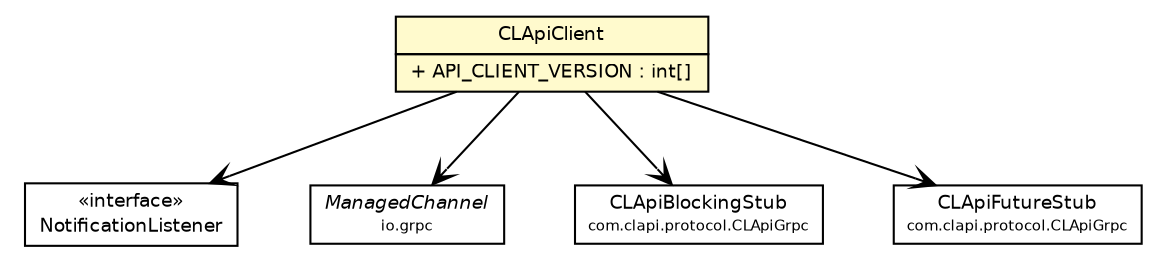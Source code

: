 #!/usr/local/bin/dot
#
# Class diagram 
# Generated by UMLGraph version 5.1 (http://www.umlgraph.org/)
#

digraph G {
	edge [fontname="Helvetica",fontsize=10,labelfontname="Helvetica",labelfontsize=10];
	node [fontname="Helvetica",fontsize=10,shape=plaintext];
	nodesep=0.25;
	ranksep=0.5;
	// com.clapi.client.NotificationListener
	c598 [label=<<table title="com.clapi.client.NotificationListener" border="0" cellborder="1" cellspacing="0" cellpadding="2" port="p" href="./NotificationListener.html">
		<tr><td><table border="0" cellspacing="0" cellpadding="1">
<tr><td align="center" balign="center"> &#171;interface&#187; </td></tr>
<tr><td align="center" balign="center"> NotificationListener </td></tr>
		</table></td></tr>
		</table>>, fontname="Helvetica", fontcolor="black", fontsize=9.0];
	// com.clapi.client.CLApiClient
	c599 [label=<<table title="com.clapi.client.CLApiClient" border="0" cellborder="1" cellspacing="0" cellpadding="2" port="p" bgcolor="lemonChiffon" href="./CLApiClient.html">
		<tr><td><table border="0" cellspacing="0" cellpadding="1">
<tr><td align="center" balign="center"> CLApiClient </td></tr>
		</table></td></tr>
		<tr><td><table border="0" cellspacing="0" cellpadding="1">
<tr><td align="left" balign="left"> + API_CLIENT_VERSION : int[] </td></tr>
		</table></td></tr>
		</table>>, fontname="Helvetica", fontcolor="black", fontsize=9.0];
	// com.clapi.client.CLApiClient NAVASSOC io.grpc.ManagedChannel
	c599:p -> c600:p [taillabel="", label="", headlabel="", fontname="Helvetica", fontcolor="black", fontsize=10.0, color="black", arrowhead=open];
	// com.clapi.client.CLApiClient NAVASSOC com.clapi.protocol.CLApiGrpc.CLApiBlockingStub
	c599:p -> c601:p [taillabel="", label="", headlabel="", fontname="Helvetica", fontcolor="black", fontsize=10.0, color="black", arrowhead=open];
	// com.clapi.client.CLApiClient NAVASSOC com.clapi.protocol.CLApiGrpc.CLApiFutureStub
	c599:p -> c602:p [taillabel="", label="", headlabel="", fontname="Helvetica", fontcolor="black", fontsize=10.0, color="black", arrowhead=open];
	// com.clapi.client.CLApiClient NAVASSOC com.clapi.client.NotificationListener
	c599:p -> c598:p [taillabel="", label="", headlabel="", fontname="Helvetica", fontcolor="black", fontsize=10.0, color="black", arrowhead=open];
	// io.grpc.ManagedChannel
	c600 [label=<<table title="io.grpc.ManagedChannel" border="0" cellborder="1" cellspacing="0" cellpadding="2" port="p" href="http://java.sun.com/j2se/1.4.2/docs/api/io/grpc/ManagedChannel.html">
		<tr><td><table border="0" cellspacing="0" cellpadding="1">
<tr><td align="center" balign="center"><font face="Helvetica-Oblique"> ManagedChannel </font></td></tr>
<tr><td align="center" balign="center"><font point-size="7.0"> io.grpc </font></td></tr>
		</table></td></tr>
		</table>>, fontname="Helvetica", fontcolor="black", fontsize=9.0];
	// com.clapi.protocol.CLApiGrpc.CLApiFutureStub
	c602 [label=<<table title="com.clapi.protocol.CLApiGrpc.CLApiFutureStub" border="0" cellborder="1" cellspacing="0" cellpadding="2" port="p" href="http://java.sun.com/j2se/1.4.2/docs/api/com/clapi/protocol/CLApiGrpc/CLApiFutureStub.html">
		<tr><td><table border="0" cellspacing="0" cellpadding="1">
<tr><td align="center" balign="center"> CLApiFutureStub </td></tr>
<tr><td align="center" balign="center"><font point-size="7.0"> com.clapi.protocol.CLApiGrpc </font></td></tr>
		</table></td></tr>
		</table>>, fontname="Helvetica", fontcolor="black", fontsize=9.0];
	// com.clapi.protocol.CLApiGrpc.CLApiBlockingStub
	c601 [label=<<table title="com.clapi.protocol.CLApiGrpc.CLApiBlockingStub" border="0" cellborder="1" cellspacing="0" cellpadding="2" port="p" href="http://java.sun.com/j2se/1.4.2/docs/api/com/clapi/protocol/CLApiGrpc/CLApiBlockingStub.html">
		<tr><td><table border="0" cellspacing="0" cellpadding="1">
<tr><td align="center" balign="center"> CLApiBlockingStub </td></tr>
<tr><td align="center" balign="center"><font point-size="7.0"> com.clapi.protocol.CLApiGrpc </font></td></tr>
		</table></td></tr>
		</table>>, fontname="Helvetica", fontcolor="black", fontsize=9.0];
}

